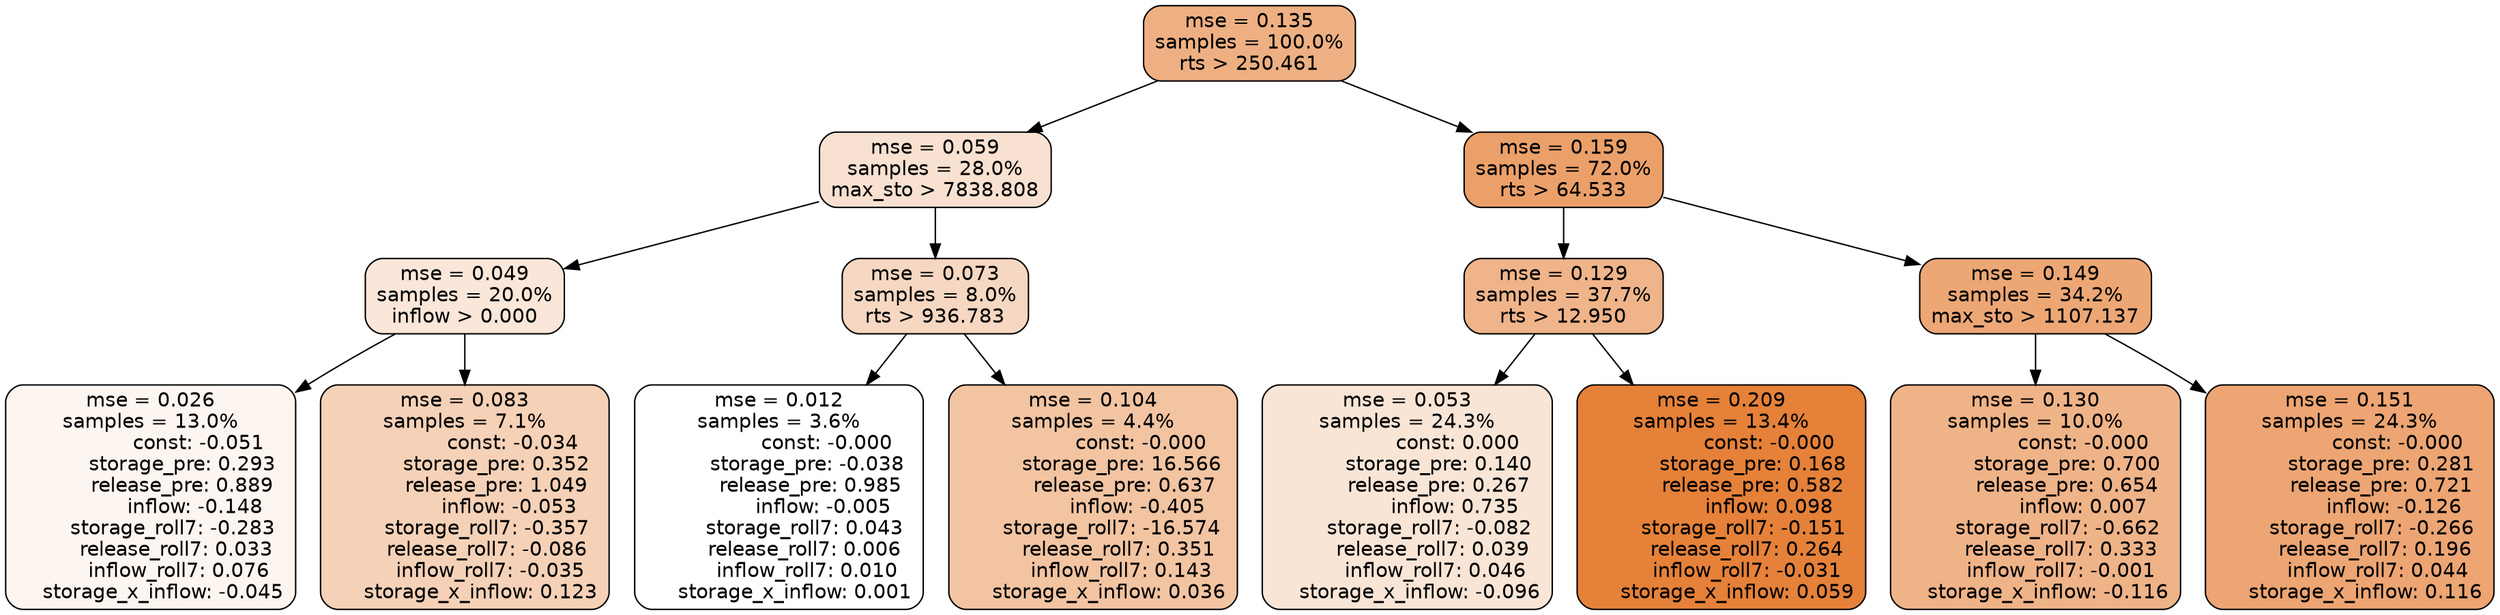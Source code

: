 digraph tree {
node [shape=rectangle, style="filled, rounded", color="black", fontname=helvetica] ;
edge [fontname=helvetica] ;
	"0" [label="mse = 0.135
samples = 100.0%
rts > 250.461", fillcolor="#eeb083"]
	"8" [label="mse = 0.059
samples = 28.0%
max_sto > 7838.808", fillcolor="#f8e1d0"]
	"1" [label="mse = 0.159
samples = 72.0%
rts > 64.533", fillcolor="#eba06a"]
	"9" [label="mse = 0.049
samples = 20.0%
inflow > 0.000", fillcolor="#fae7d9"]
	"12" [label="mse = 0.073
samples = 8.0%
rts > 936.783", fillcolor="#f6d7c1"]
	"2" [label="mse = 0.129
samples = 37.7%
rts > 12.950", fillcolor="#efb489"]
	"5" [label="mse = 0.149
samples = 34.2%
max_sto > 1107.137", fillcolor="#eca775"]
	"10" [label="mse = 0.026
samples = 13.0%
               const: -0.051
          storage_pre: 0.293
          release_pre: 0.889
              inflow: -0.148
       storage_roll7: -0.283
        release_roll7: 0.033
         inflow_roll7: 0.076
    storage_x_inflow: -0.045", fillcolor="#fdf5f0"]
	"11" [label="mse = 0.083
samples = 7.1%
               const: -0.034
          storage_pre: 0.352
          release_pre: 1.049
              inflow: -0.053
       storage_roll7: -0.357
       release_roll7: -0.086
        inflow_roll7: -0.035
     storage_x_inflow: 0.123", fillcolor="#f5d1b7"]
	"13" [label="mse = 0.012
samples = 3.6%
               const: -0.000
         storage_pre: -0.038
          release_pre: 0.985
              inflow: -0.005
        storage_roll7: 0.043
        release_roll7: 0.006
         inflow_roll7: 0.010
     storage_x_inflow: 0.001", fillcolor="#ffffff"]
	"14" [label="mse = 0.104
samples = 4.4%
               const: -0.000
         storage_pre: 16.566
          release_pre: 0.637
              inflow: -0.405
      storage_roll7: -16.574
        release_roll7: 0.351
         inflow_roll7: 0.143
     storage_x_inflow: 0.036", fillcolor="#f2c4a2"]
	"3" [label="mse = 0.053
samples = 24.3%
                const: 0.000
          storage_pre: 0.140
          release_pre: 0.267
               inflow: 0.735
       storage_roll7: -0.082
        release_roll7: 0.039
         inflow_roll7: 0.046
    storage_x_inflow: -0.096", fillcolor="#f9e5d6"]
	"4" [label="mse = 0.209
samples = 13.4%
               const: -0.000
          storage_pre: 0.168
          release_pre: 0.582
               inflow: 0.098
       storage_roll7: -0.151
        release_roll7: 0.264
        inflow_roll7: -0.031
     storage_x_inflow: 0.059", fillcolor="#e58139"]
	"7" [label="mse = 0.130
samples = 10.0%
               const: -0.000
          storage_pre: 0.700
          release_pre: 0.654
               inflow: 0.007
       storage_roll7: -0.662
        release_roll7: 0.333
        inflow_roll7: -0.001
    storage_x_inflow: -0.116", fillcolor="#efb388"]
	"6" [label="mse = 0.151
samples = 24.3%
               const: -0.000
          storage_pre: 0.281
          release_pre: 0.721
              inflow: -0.126
       storage_roll7: -0.266
        release_roll7: 0.196
         inflow_roll7: 0.044
     storage_x_inflow: 0.116", fillcolor="#eca573"]

	"0" -> "1"
	"0" -> "8"
	"8" -> "9"
	"8" -> "12"
	"1" -> "2"
	"1" -> "5"
	"9" -> "10"
	"9" -> "11"
	"12" -> "13"
	"12" -> "14"
	"2" -> "3"
	"2" -> "4"
	"5" -> "6"
	"5" -> "7"
}